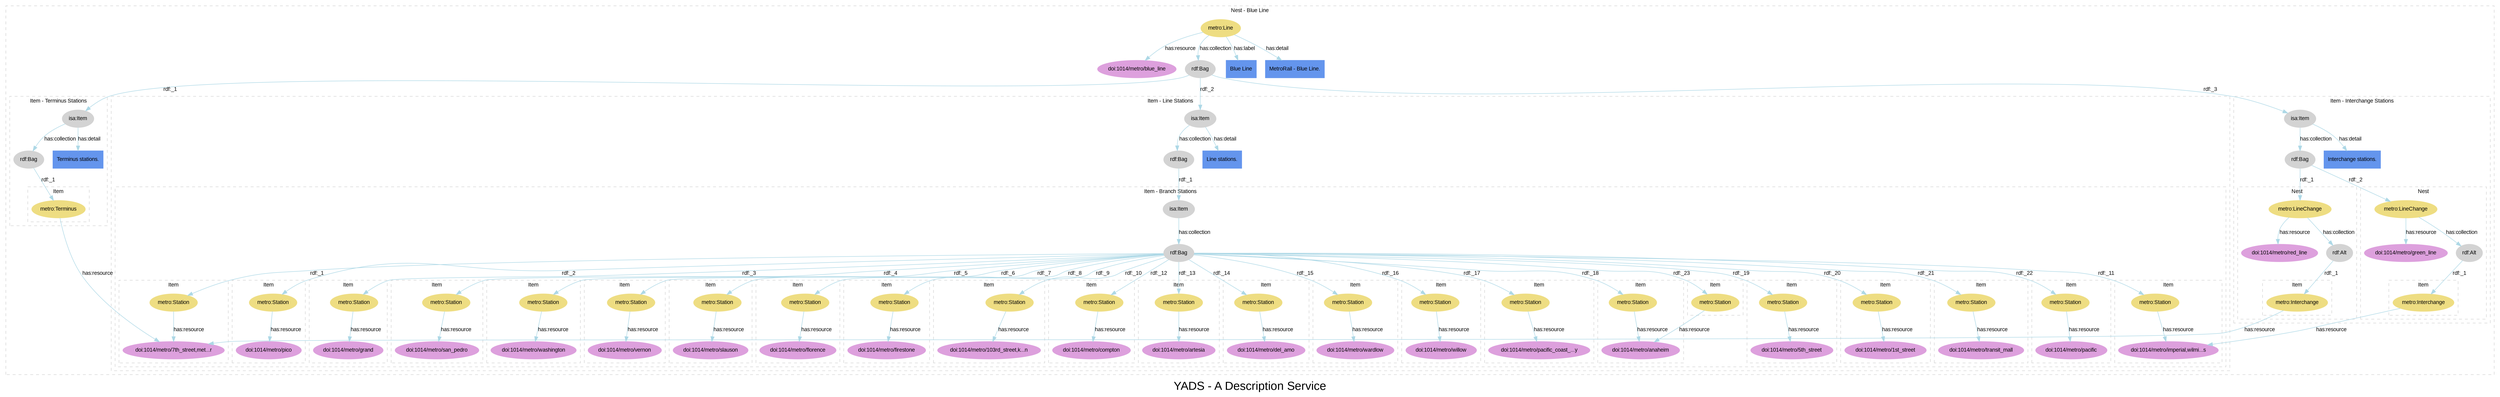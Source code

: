 
digraph yads { 



graph [

  fontname=arial, fontsize=24

  label="YADS - A Description Service"

];

node [

  fontname=arial, fontsize=11, fontcolor=black,

  style=filled, color=cornflowerblue,

];

edge [

  fontname=arial, fontsize=11, fontcolor=black,

  style=filled, color=lightblue,

];

rankdir=TB;



subgraph cluster_1 {



  style=dashed; color=lightgrey;

  fontname=arial; fontsize=11;

  fontcolor="black"; label="Nest - Blue Line";



  ":_1" [label="metro:Line", color=lightgoldenrod];

  ":_1" -> "doi:1014/metro/blue_line" [label="has:resource", URL="http://www2.elsevier.co.uk/~tony/1014/yads-schema-2002-04-03#resource"];

  ":_1" -> ":_2" [label="has:collection", URL="http://www2.elsevier.co.uk/~tony/1014/yads-schema-2002-04-03#collection"];

  ":_2" [label="rdf:Bag", color=lightgrey];



  ":_1" -> "node_33" [label="has:label", URL="http://www2.elsevier.co.uk/~tony/1014/yads-schema-2002-04-03#label"];

  ":_1" -> "node_34" [label="has:detail", URL="http://www2.elsevier.co.uk/~tony/1014/yads-schema-2002-04-03#detail"];

  "doi:1014/metro/blue_line" [color=plum, URL="http://dx.doi.org/1014/metro/blue_line"];

  ":_2" [label="rdf:Bag", color=lightgrey, URL="http://www.w3.org/1999/02/22-rdf-syntax-ns#Bag"];

  ":_2" -> ":_3" [label="rdf:_1", URL="http://www.w3.org/1999/02/22-rdf-syntax-ns#_1"];

":_3" [label="isa:Item"]

  ":_2" -> ":_6" [label="rdf:_2", URL="http://www.w3.org/1999/02/22-rdf-syntax-ns#_2"];

":_6" [label="isa:Item"]

  ":_2" -> ":_33" [label="rdf:_3", URL="http://www.w3.org/1999/02/22-rdf-syntax-ns#_3"];

":_33" [label="isa:Item"]



subgraph cluster_3 {



  style=dashed; color=lightgrey;

  fontname=arial; fontsize=11;

  fontcolor="black"; label="Item - Terminus Stations";



  ":_3" [label="isa:Item", color=lightgrey, URL="http://www2.elsevier.co.uk/~tony/1014/yads-schema-2002-04-03#Item"];

  ":_3" -> ":_4" [label="has:collection", URL="http://www2.elsevier.co.uk/~tony/1014/yads-schema-2002-04-03#collection"];

  ":_4" [label="rdf:Bag", color=lightgrey];

  ":_3" -> "node_2" [label="has:detail", URL="http://www2.elsevier.co.uk/~tony/1014/yads-schema-2002-04-03#detail"];

  ":_4" [label="rdf:Bag", color=lightgrey, URL="http://www.w3.org/1999/02/22-rdf-syntax-ns#Bag"];

  ":_4" -> ":_5" [label="rdf:_1", URL="http://www.w3.org/1999/02/22-rdf-syntax-ns#_1"];

":_5" [label="isa:Item"]



subgraph cluster_5 {



  style=dashed; color=lightgrey;

  fontname=arial; fontsize=11;

  fontcolor="black"; label="Item";



  ":_5" [label="metro:Terminus", color=lightgoldenrod];

  ":_5" -> "doi:1014/metro/7th_street,met...r" [label="has:resource", URL="http://www2.elsevier.co.uk/~tony/1014/yads-schema-2002-04-03#resource"];



  "doi:1014/metro/7th_street,met...r" [color=plum, URL="http://dx.doi.org/1014/metro/7th_street,metro_center"];

}



  "node_2" [shape=box, label="Terminus stations."];

}



subgraph cluster_6 {



  style=dashed; color=lightgrey;

  fontname=arial; fontsize=11;

  fontcolor="black"; label="Item - Line Stations";



  ":_6" [label="isa:Item", color=lightgrey, URL="http://www2.elsevier.co.uk/~tony/1014/yads-schema-2002-04-03#Item"];

  ":_6" -> ":_7" [label="has:collection", URL="http://www2.elsevier.co.uk/~tony/1014/yads-schema-2002-04-03#collection"];

  ":_7" [label="rdf:Bag", color=lightgrey];

  ":_6" -> "node_26" [label="has:detail", URL="http://www2.elsevier.co.uk/~tony/1014/yads-schema-2002-04-03#detail"];

  ":_7" [label="rdf:Bag", color=lightgrey, URL="http://www.w3.org/1999/02/22-rdf-syntax-ns#Bag"];

  ":_7" -> ":_8" [label="rdf:_1", URL="http://www.w3.org/1999/02/22-rdf-syntax-ns#_1"];

":_8" [label="isa:Item"]



subgraph cluster_8 {



  style=dashed; color=lightgrey;

  fontname=arial; fontsize=11;

  fontcolor="black"; label="Item - Branch Stations";



  ":_8" [label="isa:Item", color=lightgrey, URL="http://www2.elsevier.co.uk/~tony/1014/yads-schema-2002-04-03#Item"];

  ":_8" -> ":_9" [label="has:collection", URL="http://www2.elsevier.co.uk/~tony/1014/yads-schema-2002-04-03#collection"];

  ":_9" [label="rdf:Bag", color=lightgrey];

  ":_9" [label="rdf:Bag", color=lightgrey, URL="http://www.w3.org/1999/02/22-rdf-syntax-ns#Bag"];

  ":_9" -> ":_10" [label="rdf:_1", URL="http://www.w3.org/1999/02/22-rdf-syntax-ns#_1"];

":_10" [label="isa:Item"]

  ":_9" -> ":_11" [label="rdf:_2", URL="http://www.w3.org/1999/02/22-rdf-syntax-ns#_2"];

":_11" [label="isa:Item"]

  ":_9" -> ":_12" [label="rdf:_3", URL="http://www.w3.org/1999/02/22-rdf-syntax-ns#_3"];

":_12" [label="isa:Item"]

  ":_9" -> ":_13" [label="rdf:_4", URL="http://www.w3.org/1999/02/22-rdf-syntax-ns#_4"];

":_13" [label="isa:Item"]

  ":_9" -> ":_14" [label="rdf:_5", URL="http://www.w3.org/1999/02/22-rdf-syntax-ns#_5"];

":_14" [label="isa:Item"]

  ":_9" -> ":_15" [label="rdf:_6", URL="http://www.w3.org/1999/02/22-rdf-syntax-ns#_6"];

":_15" [label="isa:Item"]

  ":_9" -> ":_16" [label="rdf:_7", URL="http://www.w3.org/1999/02/22-rdf-syntax-ns#_7"];

":_16" [label="isa:Item"]

  ":_9" -> ":_17" [label="rdf:_8", URL="http://www.w3.org/1999/02/22-rdf-syntax-ns#_8"];

":_17" [label="isa:Item"]

  ":_9" -> ":_18" [label="rdf:_9", URL="http://www.w3.org/1999/02/22-rdf-syntax-ns#_9"];

":_18" [label="isa:Item"]

  ":_9" -> ":_19" [label="rdf:_10", URL="http://www.w3.org/1999/02/22-rdf-syntax-ns#_10"];

":_19" [label="isa:Item"]

  ":_9" -> ":_20" [label="rdf:_11", URL="http://www.w3.org/1999/02/22-rdf-syntax-ns#_11"];

":_20" [label="isa:Item"]

  ":_9" -> ":_21" [label="rdf:_12", URL="http://www.w3.org/1999/02/22-rdf-syntax-ns#_12"];

":_21" [label="isa:Item"]

  ":_9" -> ":_22" [label="rdf:_13", URL="http://www.w3.org/1999/02/22-rdf-syntax-ns#_13"];

":_22" [label="isa:Item"]

  ":_9" -> ":_23" [label="rdf:_14", URL="http://www.w3.org/1999/02/22-rdf-syntax-ns#_14"];

":_23" [label="isa:Item"]

  ":_9" -> ":_24" [label="rdf:_15", URL="http://www.w3.org/1999/02/22-rdf-syntax-ns#_15"];

":_24" [label="isa:Item"]

  ":_9" -> ":_25" [label="rdf:_16", URL="http://www.w3.org/1999/02/22-rdf-syntax-ns#_16"];

":_25" [label="isa:Item"]

  ":_9" -> ":_26" [label="rdf:_17", URL="http://www.w3.org/1999/02/22-rdf-syntax-ns#_17"];

":_26" [label="isa:Item"]

  ":_9" -> ":_27" [label="rdf:_18", URL="http://www.w3.org/1999/02/22-rdf-syntax-ns#_18"];

":_27" [label="isa:Item"]

  ":_9" -> ":_28" [label="rdf:_19", URL="http://www.w3.org/1999/02/22-rdf-syntax-ns#_19"];

":_28" [label="isa:Item"]

  ":_9" -> ":_29" [label="rdf:_20", URL="http://www.w3.org/1999/02/22-rdf-syntax-ns#_20"];

":_29" [label="isa:Item"]

  ":_9" -> ":_30" [label="rdf:_21", URL="http://www.w3.org/1999/02/22-rdf-syntax-ns#_21"];

":_30" [label="isa:Item"]

  ":_9" -> ":_31" [label="rdf:_22", URL="http://www.w3.org/1999/02/22-rdf-syntax-ns#_22"];

":_31" [label="isa:Item"]

  ":_9" -> ":_32" [label="rdf:_23", URL="http://www.w3.org/1999/02/22-rdf-syntax-ns#_23"];

":_32" [label="isa:Item"]



subgraph cluster_10 {



  style=dashed; color=lightgrey;

  fontname=arial; fontsize=11;

  fontcolor="black"; label="Item";



  ":_10" [label="metro:Station", color=lightgoldenrod];

  ":_10" -> "doi:1014/metro/7th_street,met...r" [label="has:resource", URL="http://www2.elsevier.co.uk/~tony/1014/yads-schema-2002-04-03#resource"];



  "doi:1014/metro/7th_street,met...r" [color=plum, URL="http://dx.doi.org/1014/metro/7th_street,metro_center"];

}



subgraph cluster_11 {



  style=dashed; color=lightgrey;

  fontname=arial; fontsize=11;

  fontcolor="black"; label="Item";



  ":_11" [label="metro:Station", color=lightgoldenrod];

  ":_11" -> "doi:1014/metro/pico" [label="has:resource", URL="http://www2.elsevier.co.uk/~tony/1014/yads-schema-2002-04-03#resource"];



  "doi:1014/metro/pico" [color=plum, URL="http://dx.doi.org/1014/metro/pico"];

}



subgraph cluster_12 {



  style=dashed; color=lightgrey;

  fontname=arial; fontsize=11;

  fontcolor="black"; label="Item";



  ":_12" [label="metro:Station", color=lightgoldenrod];

  ":_12" -> "doi:1014/metro/grand" [label="has:resource", URL="http://www2.elsevier.co.uk/~tony/1014/yads-schema-2002-04-03#resource"];



  "doi:1014/metro/grand" [color=plum, URL="http://dx.doi.org/1014/metro/grand"];

}



subgraph cluster_13 {


  style=dashed; color=lightgrey;

  fontname=arial; fontsize=11;

  fontcolor="black"; label="Item";



  ":_13" [label="metro:Station", color=lightgoldenrod];

  ":_13" -> "doi:1014/metro/san_pedro" [label="has:resource", URL="http://www2.elsevier.co.uk/~tony/1014/yads-schema-2002-04-03#resource"];



  "doi:1014/metro/san_pedro" [color=plum, URL="http://dx.doi.org/1014/metro/san_pedro"];

}



subgraph cluster_14 {



  style=dashed; color=lightgrey;

  fontname=arial; fontsize=11;

  fontcolor="black"; label="Item";



  ":_14" [label="metro:Station", color=lightgoldenrod];

  ":_14" -> "doi:1014/metro/washington" [label="has:resource", URL="http://www2.elsevier.co.uk/~tony/1014/yads-schema-2002-04-03#resource"];



  "doi:1014/metro/washington" [color=plum, URL="http://dx.doi.org/1014/metro/washington"];

}



subgraph cluster_15 {



  style=dashed; color=lightgrey;

  fontname=arial; fontsize=11;

  fontcolor="black"; label="Item";



  ":_15" [label="metro:Station", color=lightgoldenrod];

  ":_15" -> "doi:1014/metro/vernon" [label="has:resource", URL="http://www2.elsevier.co.uk/~tony/1014/yads-schema-2002-04-03#resource"];



  "doi:1014/metro/vernon" [color=plum, URL="http://dx.doi.org/1014/metro/vernon"];

}



subgraph cluster_16 {



  style=dashed; color=lightgrey;

  fontname=arial; fontsize=11;

  fontcolor="black"; label="Item";



  ":_16" [label="metro:Station", color=lightgoldenrod];

  ":_16" -> "doi:1014/metro/slauson" [label="has:resource", URL="http://www2.elsevier.co.uk/~tony/1014/yads-schema-2002-04-03#resource"];



  "doi:1014/metro/slauson" [color=plum, URL="http://dx.doi.org/1014/metro/slauson"];

}



subgraph cluster_17 {



  style=dashed; color=lightgrey;

  fontname=arial; fontsize=11;

  fontcolor="black"; label="Item";



  ":_17" [label="metro:Station", color=lightgoldenrod];

  ":_17" -> "doi:1014/metro/florence" [label="has:resource", URL="http://www2.elsevier.co.uk/~tony/1014/yads-schema-2002-04-03#resource"];



  "doi:1014/metro/florence" [color=plum, URL="http://dx.doi.org/1014/metro/florence"];

}



subgraph cluster_18 {



  style=dashed; color=lightgrey;

  fontname=arial; fontsize=11;

  fontcolor="black"; label="Item";



  ":_18" [label="metro:Station", color=lightgoldenrod];

  ":_18" -> "doi:1014/metro/firestone" [label="has:resource", URL="http://www2.elsevier.co.uk/~tony/1014/yads-schema-2002-04-03#resource"];



  "doi:1014/metro/firestone" [color=plum, URL="http://dx.doi.org/1014/metro/firestone"];

}



subgraph cluster_19 {



  style=dashed; color=lightgrey;

  fontname=arial; fontsize=11;

  fontcolor="black"; label="Item";



  ":_19" [label="metro:Station", color=lightgoldenrod];

  ":_19" -> "doi:1014/metro/103rd_street,k...n" [label="has:resource", URL="http://www2.elsevier.co.uk/~tony/1014/yads-schema-2002-04-03#resource"];



  "doi:1014/metro/103rd_street,k...n" [color=plum, URL="http://dx.doi.org/1014/metro/103rd_street,kenneth_hahn"];

}



subgraph cluster_20 {



  style=dashed; color=lightgrey;

  fontname=arial; fontsize=11;

  fontcolor="black"; label="Item";



  ":_20" [label="metro:Station", color=lightgoldenrod];

  ":_20" -> "doi:1014/metro/imperial,wilmi...s" [label="has:resource", URL="http://www2.elsevier.co.uk/~tony/1014/yads-schema-2002-04-03#resource"];



  "doi:1014/metro/imperial,wilmi...s" [color=plum, URL="http://dx.doi.org/1014/metro/imperial,wilmington,rosa_parks"];

}



subgraph cluster_21 {



  style=dashed; color=lightgrey;

  fontname=arial; fontsize=11;

  fontcolor="black"; label="Item";



  ":_21" [label="metro:Station", color=lightgoldenrod];

  ":_21" -> "doi:1014/metro/compton" [label="has:resource", URL="http://www2.elsevier.co.uk/~tony/1014/yads-schema-2002-04-03#resource"];



  "doi:1014/metro/compton" [color=plum, URL="http://dx.doi.org/1014/metro/compton"];

}



subgraph cluster_22 {



  style=dashed; color=lightgrey;

  fontname=arial; fontsize=11;

  fontcolor="black"; label="Item";



  ":_22" [label="metro:Station", color=lightgoldenrod];

  ":_22" -> "doi:1014/metro/artesia" [label="has:resource", URL="http://www2.elsevier.co.uk/~tony/1014/yads-schema-2002-04-03#resource"];



  "doi:1014/metro/artesia" [color=plum, URL="http://dx.doi.org/1014/metro/artesia"];

}



subgraph cluster_23 {



  style=dashed; color=lightgrey;

  fontname=arial; fontsize=11;

  fontcolor="black"; label="Item";



  ":_23" [label="metro:Station", color=lightgoldenrod];

  ":_23" -> "doi:1014/metro/del_amo" [label="has:resource", URL="http://www2.elsevier.co.uk/~tony/1014/yads-schema-2002-04-03#resource"];



  "doi:1014/metro/del_amo" [color=plum, URL="http://dx.doi.org/1014/metro/del_amo"];

}



subgraph cluster_24 {



  style=dashed; color=lightgrey;

  fontname=arial; fontsize=11;

  fontcolor="black"; label="Item";



  ":_24" [label="metro:Station", color=lightgoldenrod];

  ":_24" -> "doi:1014/metro/wardlow" [label="has:resource", URL="http://www2.elsevier.co.uk/~tony/1014/yads-schema-2002-04-03#resource"];



  "doi:1014/metro/wardlow" [color=plum, URL="http://dx.doi.org/1014/metro/wardlow"];

}



subgraph cluster_25 {


  style=dashed; color=lightgrey;

  fontname=arial; fontsize=11;

  fontcolor="black"; label="Item";



  ":_25" [label="metro:Station", color=lightgoldenrod];

  ":_25" -> "doi:1014/metro/willow" [label="has:resource", URL="http://www2.elsevier.co.uk/~tony/1014/yads-schema-2002-04-03#resource"];



  "doi:1014/metro/willow" [color=plum, URL="http://dx.doi.org/1014/metro/willow"];

}



subgraph cluster_26 {



  style=dashed; color=lightgrey;

  fontname=arial; fontsize=11;

  fontcolor="black"; label="Item";



  ":_26" [label="metro:Station", color=lightgoldenrod];

  ":_26" -> "doi:1014/metro/pacific_coast_...y" [label="has:resource", URL="http://www2.elsevier.co.uk/~tony/1014/yads-schema-2002-04-03#resource"];



  "doi:1014/metro/pacific_coast_...y" [color=plum, URL="http://dx.doi.org/1014/metro/pacific_coast_highway"];

}



subgraph cluster_27 {



  style=dashed; color=lightgrey;

  fontname=arial; fontsize=11;

  fontcolor="black"; label="Item";



  ":_27" [label="metro:Station", color=lightgoldenrod];

  ":_27" -> "doi:1014/metro/anaheim" [label="has:resource", URL="http://www2.elsevier.co.uk/~tony/1014/yads-schema-2002-04-03#resource"];



  "doi:1014/metro/anaheim" [color=plum, URL="http://dx.doi.org/1014/metro/anaheim"];

}



subgraph cluster_28 {



  style=dashed; color=lightgrey;

  fontname=arial; fontsize=11;

  fontcolor="black"; label="Item";



  ":_28" [label="metro:Station", color=lightgoldenrod];

  ":_28" -> "doi:1014/metro/5th_street" [label="has:resource", URL="http://www2.elsevier.co.uk/~tony/1014/yads-schema-2002-04-03#resource"];



  "doi:1014/metro/5th_street" [color=plum, URL="http://dx.doi.org/1014/metro/5th_street"];

}



subgraph cluster_29 {



  style=dashed; color=lightgrey;

  fontname=arial; fontsize=11;

  fontcolor="black"; label="Item";



  ":_29" [label="metro:Station", color=lightgoldenrod];

  ":_29" -> "doi:1014/metro/1st_street" [label="has:resource", URL="http://www2.elsevier.co.uk/~tony/1014/yads-schema-2002-04-03#resource"];



  "doi:1014/metro/1st_street" [color=plum, URL="http://dx.doi.org/1014/metro/1st_street"];

}



subgraph cluster_30 {



  style=dashed; color=lightgrey;

  fontname=arial; fontsize=11;

  fontcolor="black"; label="Item";



  ":_30" [label="metro:Station", color=lightgoldenrod];

  ":_30" -> "doi:1014/metro/transit_mall" [label="has:resource", URL="http://www2.elsevier.co.uk/~tony/1014/yads-schema-2002-04-03#resource"];



  "doi:1014/metro/transit_mall" [color=plum, URL="http://dx.doi.org/1014/metro/transit_mall"];

}



subgraph cluster_31 {



  style=dashed; color=lightgrey;

  fontname=arial; fontsize=11;

  fontcolor="black"; label="Item";



  ":_31" [label="metro:Station", color=lightgoldenrod];

  ":_31" -> "doi:1014/metro/pacific" [label="has:resource", URL="http://www2.elsevier.co.uk/~tony/1014/yads-schema-2002-04-03#resource"];



  "doi:1014/metro/pacific" [color=plum, URL="http://dx.doi.org/1014/metro/pacific"];

}



subgraph cluster_32 {



  style=dashed; color=lightgrey;

  fontname=arial; fontsize=11;

  fontcolor="black"; label="Item";



  ":_32" [label="metro:Station", color=lightgoldenrod];

  ":_32" -> "doi:1014/metro/anaheim" [label="has:resource", URL="http://www2.elsevier.co.uk/~tony/1014/yads-schema-2002-04-03#resource"];



  "doi:1014/metro/anaheim" [color=plum, URL="http://dx.doi.org/1014/metro/anaheim"];

}



}



  "node_26" [shape=box, label="Line stations."];

}



subgraph cluster_33 {



  style=dashed; color=lightgrey;

  fontname=arial; fontsize=11;

  fontcolor="black"; label="Item - Interchange Stations";



  ":_33" [label="isa:Item", color=lightgrey, URL="http://www2.elsevier.co.uk/~tony/1014/yads-schema-2002-04-03#Item"];

  ":_33" -> ":_34" [label="has:collection", URL="http://www2.elsevier.co.uk/~tony/1014/yads-schema-2002-04-03#collection"];

  ":_34" [label="rdf:Bag", color=lightgrey];

  ":_33" -> "node_31" [label="has:detail", URL="http://www2.elsevier.co.uk/~tony/1014/yads-schema-2002-04-03#detail"];

  ":_34" [label="rdf:Bag", color=lightgrey, URL="http://www.w3.org/1999/02/22-rdf-syntax-ns#Bag"];

  ":_34" -> ":_35" [label="rdf:_1", URL="http://www.w3.org/1999/02/22-rdf-syntax-ns#_1"];

":_35" [label="isa:Nest"]

  ":_34" -> ":_38" [label="rdf:_2", URL="http://www.w3.org/1999/02/22-rdf-syntax-ns#_2"];

":_38" [label="isa:Nest"]



subgraph cluster_35 {



  style=dashed; color=lightgrey;

  fontname=arial; fontsize=11;

  fontcolor="black"; label="Nest";



  ":_35" [label="metro:LineChange", color=lightgoldenrod];

  ":_35" -> "doi:1014/metro/red_line" [label="has:resource", URL="http://www2.elsevier.co.uk/~tony/1014/yads-schema-2002-04-03#resource"];

  ":_35" -> ":_36" [label="has:collection", URL="http://www2.elsevier.co.uk/~tony/1014/yads-schema-2002-04-03#collection"];

  ":_36" [label="rdf:Alt", color=lightgrey];



  "doi:1014/metro/red_line" [color=plum, URL="http://dx.doi.org/1014/metro/red_line"];

  ":_36" [label="rdf:Alt", color=lightgrey, URL="http://www.w3.org/1999/02/22-rdf-syntax-ns#Alt"];

  ":_36" -> ":_37" [label="rdf:_1", URL="http://www.w3.org/1999/02/22-rdf-syntax-ns#_1"];

":_37" [label="isa:Item"]



subgraph cluster_37 {



  style=dashed; color=lightgrey;

  fontname=arial; fontsize=11;

  fontcolor="black"; label="Item";



  ":_37" [label="metro:Interchange", color=lightgoldenrod];

  ":_37" -> "doi:1014/metro/7th_street,met...r" [label="has:resource", URL="http://www2.elsevier.co.uk/~tony/1014/yads-schema-2002-04-03#resource"];



  "doi:1014/metro/7th_street,met...r" [color=plum, URL="http://dx.doi.org/1014/metro/7th_street,metro_center"];

}



}



subgraph cluster_38 {



  style=dashed; color=lightgrey;

  fontname=arial; fontsize=11;

  fontcolor="black"; label="Nest";



  ":_38" [label="metro:LineChange", color=lightgoldenrod];

  ":_38" -> "doi:1014/metro/green_line" [label="has:resource", URL="http://www2.elsevier.co.uk/~tony/1014/yads-schema-2002-04-03#resource"];

  ":_38" -> ":_39" [label="has:collection", URL="http://www2.elsevier.co.uk/~tony/1014/yads-schema-2002-04-03#collection"];

  ":_39" [label="rdf:Alt", color=lightgrey];



  "doi:1014/metro/green_line" [color=plum, URL="http://dx.doi.org/1014/metro/green_line"];

  ":_39" [label="rdf:Alt", color=lightgrey, URL="http://www.w3.org/1999/02/22-rdf-syntax-ns#Alt"];

  ":_39" -> ":_40" [label="rdf:_1", URL="http://www.w3.org/1999/02/22-rdf-syntax-ns#_1"];

":_40" [label="isa:Item"]



subgraph cluster_40 {



  style=dashed; color=lightgrey;

  fontname=arial; fontsize=11;

  fontcolor="black"; label="Item";



  ":_40" [label="metro:Interchange", color=lightgoldenrod];

  ":_40" -> "doi:1014/metro/imperial,wilmi...s" [label="has:resource", URL="http://www2.elsevier.co.uk/~tony/1014/yads-schema-2002-04-03#resource"];



  "doi:1014/metro/imperial,wilmi...s" [color=plum, URL="http://dx.doi.org/1014/metro/imperial,wilmington,rosa_parks"];

}



}



  "node_31" [shape=box, label="Interchange stations."];

}



  "node_33" [shape=box, label="Blue Line"];

  "node_34" [shape=box, label="MetroRail - Blue Line."];

}



}

